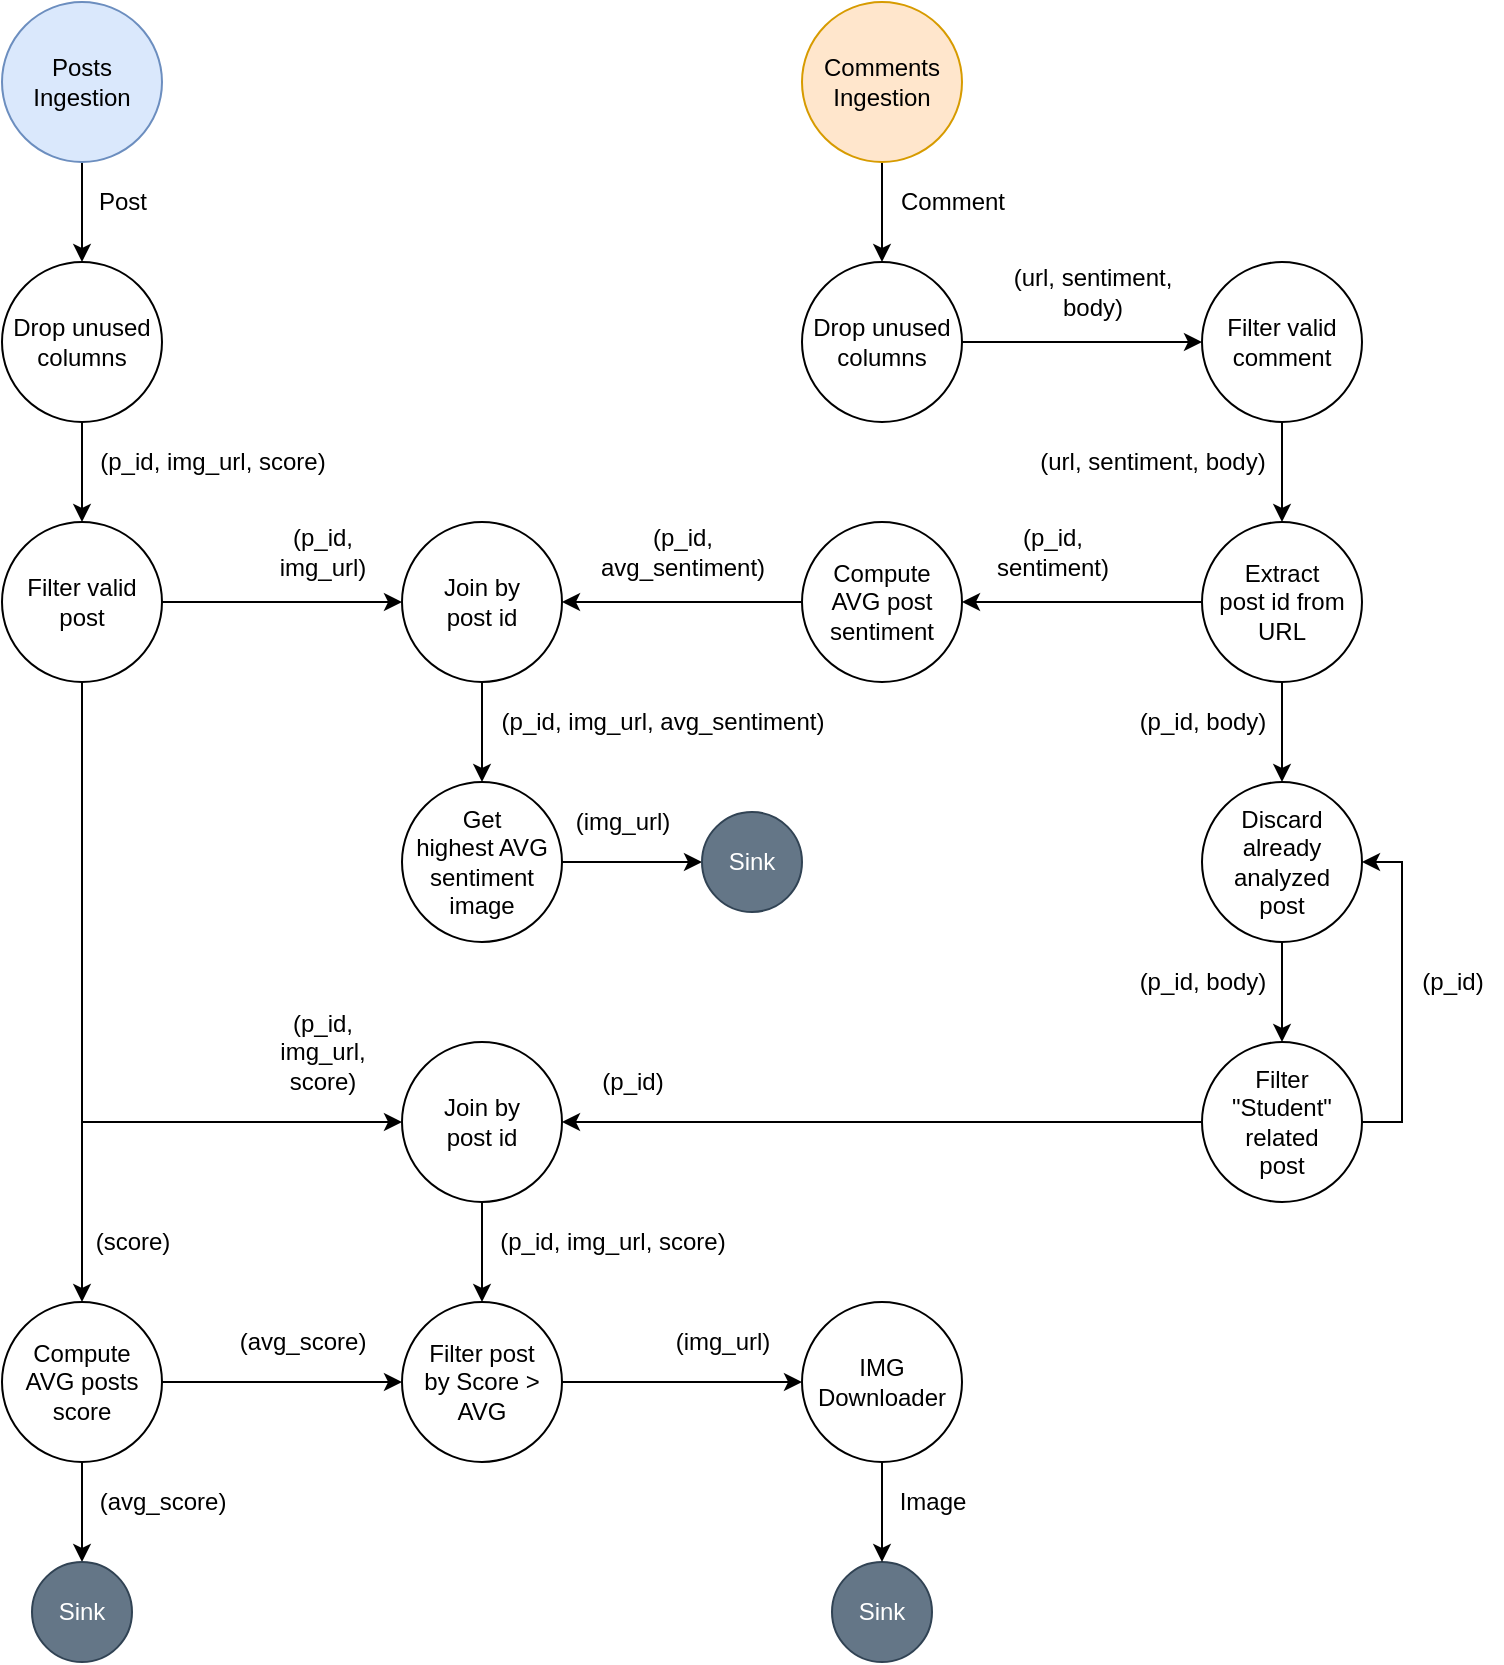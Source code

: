 <mxfile version="18.1.1" type="device"><diagram id="N7NexsKn_qKuc4H8gg74" name="Page-1"><mxGraphModel dx="1135" dy="742" grid="1" gridSize="10" guides="1" tooltips="1" connect="1" arrows="1" fold="1" page="1" pageScale="1" pageWidth="827" pageHeight="1169" math="0" shadow="0"><root><mxCell id="0"/><mxCell id="1" parent="0"/><mxCell id="8LuenXM5auG5nZZwSp7b-4" style="edgeStyle=orthogonalEdgeStyle;rounded=0;orthogonalLoop=1;jettySize=auto;html=1;" parent="1" source="K_Vqy9ZggZsy6Cn6XvWI-1" target="8LuenXM5auG5nZZwSp7b-2" edge="1"><mxGeometry relative="1" as="geometry"/></mxCell><mxCell id="K_Vqy9ZggZsy6Cn6XvWI-1" value="Posts&lt;br&gt;Ingestion" style="ellipse;whiteSpace=wrap;html=1;aspect=fixed;fillColor=#dae8fc;strokeColor=#6c8ebf;" parent="1" vertex="1"><mxGeometry x="40" y="40" width="80" height="80" as="geometry"/></mxCell><mxCell id="K_Vqy9ZggZsy6Cn6XvWI-3" value="Post" style="text;html=1;align=center;verticalAlign=middle;resizable=0;points=[];autosize=1;strokeColor=none;fillColor=none;fontStyle=0" parent="1" vertex="1"><mxGeometry x="80" y="130" width="40" height="20" as="geometry"/></mxCell><mxCell id="8LuenXM5auG5nZZwSp7b-5" style="edgeStyle=orthogonalEdgeStyle;rounded=0;orthogonalLoop=1;jettySize=auto;html=1;" parent="1" source="K_Vqy9ZggZsy6Cn6XvWI-6" target="LEWrsPfIBsaWR34w1g9D-1" edge="1"><mxGeometry relative="1" as="geometry"/></mxCell><mxCell id="K_Vqy9ZggZsy6Cn6XvWI-6" value="Comments Ingestion" style="ellipse;whiteSpace=wrap;html=1;aspect=fixed;fillColor=#ffe6cc;strokeColor=#d79b00;" parent="1" vertex="1"><mxGeometry x="440" y="40" width="80" height="80" as="geometry"/></mxCell><mxCell id="K_Vqy9ZggZsy6Cn6XvWI-20" style="edgeStyle=orthogonalEdgeStyle;rounded=0;orthogonalLoop=1;jettySize=auto;html=1;" parent="1" source="K_Vqy9ZggZsy6Cn6XvWI-7" target="K_Vqy9ZggZsy6Cn6XvWI-19" edge="1"><mxGeometry relative="1" as="geometry"/></mxCell><mxCell id="K_Vqy9ZggZsy6Cn6XvWI-7" value="Filter valid comment" style="ellipse;whiteSpace=wrap;html=1;aspect=fixed;" parent="1" vertex="1"><mxGeometry x="640" y="170" width="80" height="80" as="geometry"/></mxCell><mxCell id="K_Vqy9ZggZsy6Cn6XvWI-8" value="Comment" style="text;html=1;align=center;verticalAlign=middle;resizable=0;points=[];autosize=1;strokeColor=none;fillColor=none;" parent="1" vertex="1"><mxGeometry x="480" y="130" width="70" height="20" as="geometry"/></mxCell><mxCell id="K_Vqy9ZggZsy6Cn6XvWI-16" style="edgeStyle=orthogonalEdgeStyle;rounded=0;orthogonalLoop=1;jettySize=auto;html=1;" parent="1" source="K_Vqy9ZggZsy6Cn6XvWI-9" target="K_Vqy9ZggZsy6Cn6XvWI-15" edge="1"><mxGeometry relative="1" as="geometry"/></mxCell><mxCell id="K_Vqy9ZggZsy6Cn6XvWI-73" style="edgeStyle=orthogonalEdgeStyle;rounded=0;orthogonalLoop=1;jettySize=auto;html=1;fontSize=10;" parent="1" source="K_Vqy9ZggZsy6Cn6XvWI-9" target="K_Vqy9ZggZsy6Cn6XvWI-54" edge="1"><mxGeometry relative="1" as="geometry"/></mxCell><mxCell id="K_Vqy9ZggZsy6Cn6XvWI-9" value="Compute&lt;br&gt;AVG posts score" style="ellipse;whiteSpace=wrap;html=1;aspect=fixed;" parent="1" vertex="1"><mxGeometry x="40" y="690" width="80" height="80" as="geometry"/></mxCell><mxCell id="K_Vqy9ZggZsy6Cn6XvWI-26" style="edgeStyle=orthogonalEdgeStyle;rounded=0;orthogonalLoop=1;jettySize=auto;html=1;" parent="1" source="K_Vqy9ZggZsy6Cn6XvWI-12" target="K_Vqy9ZggZsy6Cn6XvWI-9" edge="1"><mxGeometry relative="1" as="geometry"/></mxCell><mxCell id="K_Vqy9ZggZsy6Cn6XvWI-33" style="edgeStyle=orthogonalEdgeStyle;rounded=0;orthogonalLoop=1;jettySize=auto;html=1;" parent="1" source="K_Vqy9ZggZsy6Cn6XvWI-12" target="K_Vqy9ZggZsy6Cn6XvWI-28" edge="1"><mxGeometry relative="1" as="geometry"/></mxCell><mxCell id="K_Vqy9ZggZsy6Cn6XvWI-67" style="edgeStyle=orthogonalEdgeStyle;rounded=0;orthogonalLoop=1;jettySize=auto;html=1;fontSize=10;" parent="1" source="K_Vqy9ZggZsy6Cn6XvWI-12" target="K_Vqy9ZggZsy6Cn6XvWI-64" edge="1"><mxGeometry relative="1" as="geometry"><Array as="points"><mxPoint x="80" y="600"/></Array></mxGeometry></mxCell><mxCell id="K_Vqy9ZggZsy6Cn6XvWI-12" value="Filter valid post" style="ellipse;whiteSpace=wrap;html=1;aspect=fixed;" parent="1" vertex="1"><mxGeometry x="40" y="300" width="80" height="80" as="geometry"/></mxCell><mxCell id="K_Vqy9ZggZsy6Cn6XvWI-15" value="Sink" style="ellipse;whiteSpace=wrap;html=1;aspect=fixed;fillColor=#647687;fontColor=#ffffff;strokeColor=#314354;" parent="1" vertex="1"><mxGeometry x="55" y="820" width="50" height="50" as="geometry"/></mxCell><mxCell id="K_Vqy9ZggZsy6Cn6XvWI-17" value="(avg_score)" style="text;html=1;align=center;verticalAlign=middle;resizable=0;points=[];autosize=1;strokeColor=none;fillColor=none;" parent="1" vertex="1"><mxGeometry x="150" y="700" width="80" height="20" as="geometry"/></mxCell><mxCell id="K_Vqy9ZggZsy6Cn6XvWI-23" style="edgeStyle=orthogonalEdgeStyle;rounded=0;orthogonalLoop=1;jettySize=auto;html=1;" parent="1" source="K_Vqy9ZggZsy6Cn6XvWI-19" target="K_Vqy9ZggZsy6Cn6XvWI-22" edge="1"><mxGeometry relative="1" as="geometry"/></mxCell><mxCell id="K_Vqy9ZggZsy6Cn6XvWI-50" style="edgeStyle=orthogonalEdgeStyle;rounded=0;orthogonalLoop=1;jettySize=auto;html=1;fontSize=10;" parent="1" source="K_Vqy9ZggZsy6Cn6XvWI-19" target="K_Vqy9ZggZsy6Cn6XvWI-49" edge="1"><mxGeometry relative="1" as="geometry"/></mxCell><mxCell id="K_Vqy9ZggZsy6Cn6XvWI-19" value="Extract&lt;br&gt;post id from URL" style="ellipse;whiteSpace=wrap;html=1;aspect=fixed;" parent="1" vertex="1"><mxGeometry x="640" y="300" width="80" height="80" as="geometry"/></mxCell><mxCell id="K_Vqy9ZggZsy6Cn6XvWI-21" value="(url, sentiment, body)" style="text;html=1;align=center;verticalAlign=middle;resizable=0;points=[];autosize=1;strokeColor=none;fillColor=none;" parent="1" vertex="1"><mxGeometry x="550" y="260" width="130" height="20" as="geometry"/></mxCell><mxCell id="K_Vqy9ZggZsy6Cn6XvWI-30" style="edgeStyle=orthogonalEdgeStyle;rounded=0;orthogonalLoop=1;jettySize=auto;html=1;" parent="1" source="K_Vqy9ZggZsy6Cn6XvWI-22" target="K_Vqy9ZggZsy6Cn6XvWI-28" edge="1"><mxGeometry relative="1" as="geometry"/></mxCell><mxCell id="K_Vqy9ZggZsy6Cn6XvWI-22" value="Compute&lt;br&gt;AVG post sentiment" style="ellipse;whiteSpace=wrap;html=1;aspect=fixed;" parent="1" vertex="1"><mxGeometry x="440" y="300" width="80" height="80" as="geometry"/></mxCell><mxCell id="K_Vqy9ZggZsy6Cn6XvWI-24" value="(p_id,&lt;br&gt;sentiment)" style="text;html=1;align=center;verticalAlign=middle;resizable=0;points=[];autosize=1;strokeColor=none;fillColor=none;" parent="1" vertex="1"><mxGeometry x="530" y="300" width="70" height="30" as="geometry"/></mxCell><mxCell id="K_Vqy9ZggZsy6Cn6XvWI-36" style="edgeStyle=orthogonalEdgeStyle;rounded=0;orthogonalLoop=1;jettySize=auto;html=1;" parent="1" source="K_Vqy9ZggZsy6Cn6XvWI-28" target="K_Vqy9ZggZsy6Cn6XvWI-35" edge="1"><mxGeometry relative="1" as="geometry"/></mxCell><mxCell id="K_Vqy9ZggZsy6Cn6XvWI-28" value="Join by&lt;br&gt;post id" style="ellipse;whiteSpace=wrap;html=1;aspect=fixed;" parent="1" vertex="1"><mxGeometry x="240" y="300" width="80" height="80" as="geometry"/></mxCell><mxCell id="K_Vqy9ZggZsy6Cn6XvWI-31" value="(p_id,&lt;br&gt;avg_sentiment)" style="text;html=1;align=center;verticalAlign=middle;resizable=0;points=[];autosize=1;strokeColor=none;fillColor=none;" parent="1" vertex="1"><mxGeometry x="330" y="300" width="100" height="30" as="geometry"/></mxCell><mxCell id="K_Vqy9ZggZsy6Cn6XvWI-34" value="(p_id,&lt;br&gt;img_url,&lt;br&gt;score)" style="text;html=1;align=center;verticalAlign=middle;resizable=0;points=[];autosize=1;strokeColor=none;fillColor=none;" parent="1" vertex="1"><mxGeometry x="170" y="540" width="60" height="50" as="geometry"/></mxCell><mxCell id="K_Vqy9ZggZsy6Cn6XvWI-48" style="edgeStyle=orthogonalEdgeStyle;rounded=0;orthogonalLoop=1;jettySize=auto;html=1;fontSize=10;" parent="1" source="K_Vqy9ZggZsy6Cn6XvWI-35" target="K_Vqy9ZggZsy6Cn6XvWI-45" edge="1"><mxGeometry relative="1" as="geometry"/></mxCell><mxCell id="K_Vqy9ZggZsy6Cn6XvWI-35" value="Get&lt;br&gt;highest AVG sentiment image" style="ellipse;whiteSpace=wrap;html=1;aspect=fixed;" parent="1" vertex="1"><mxGeometry x="240" y="430" width="80" height="80" as="geometry"/></mxCell><mxCell id="K_Vqy9ZggZsy6Cn6XvWI-37" value="(p_id, img_url, avg_sentiment)" style="text;html=1;align=center;verticalAlign=middle;resizable=0;points=[];autosize=1;strokeColor=none;fillColor=none;" parent="1" vertex="1"><mxGeometry x="280" y="390" width="180" height="20" as="geometry"/></mxCell><mxCell id="K_Vqy9ZggZsy6Cn6XvWI-45" value="Sink" style="ellipse;whiteSpace=wrap;html=1;aspect=fixed;fillColor=#647687;fontColor=#ffffff;strokeColor=#314354;" parent="1" vertex="1"><mxGeometry x="390" y="445" width="50" height="50" as="geometry"/></mxCell><mxCell id="K_Vqy9ZggZsy6Cn6XvWI-47" value="(img_url)" style="text;html=1;align=center;verticalAlign=middle;resizable=0;points=[];autosize=1;strokeColor=none;fillColor=none;" parent="1" vertex="1"><mxGeometry x="320" y="440" width="60" height="20" as="geometry"/></mxCell><mxCell id="K_Vqy9ZggZsy6Cn6XvWI-52" style="edgeStyle=orthogonalEdgeStyle;rounded=0;orthogonalLoop=1;jettySize=auto;html=1;fontSize=10;" parent="1" source="K_Vqy9ZggZsy6Cn6XvWI-49" target="K_Vqy9ZggZsy6Cn6XvWI-51" edge="1"><mxGeometry relative="1" as="geometry"/></mxCell><mxCell id="K_Vqy9ZggZsy6Cn6XvWI-49" value="Discard&lt;br&gt;already analyzed&lt;br&gt;post" style="ellipse;whiteSpace=wrap;html=1;aspect=fixed;" parent="1" vertex="1"><mxGeometry x="640" y="430" width="80" height="80" as="geometry"/></mxCell><mxCell id="K_Vqy9ZggZsy6Cn6XvWI-53" style="edgeStyle=orthogonalEdgeStyle;rounded=0;orthogonalLoop=1;jettySize=auto;html=1;fontSize=10;" parent="1" source="K_Vqy9ZggZsy6Cn6XvWI-51" target="K_Vqy9ZggZsy6Cn6XvWI-49" edge="1"><mxGeometry relative="1" as="geometry"><Array as="points"><mxPoint x="740" y="600"/><mxPoint x="740" y="470"/></Array></mxGeometry></mxCell><mxCell id="K_Vqy9ZggZsy6Cn6XvWI-65" style="edgeStyle=orthogonalEdgeStyle;rounded=0;orthogonalLoop=1;jettySize=auto;html=1;fontSize=10;" parent="1" source="K_Vqy9ZggZsy6Cn6XvWI-51" target="K_Vqy9ZggZsy6Cn6XvWI-64" edge="1"><mxGeometry relative="1" as="geometry"/></mxCell><mxCell id="K_Vqy9ZggZsy6Cn6XvWI-51" value="Filter&lt;br&gt;&quot;Student&quot; related&lt;br&gt;post" style="ellipse;whiteSpace=wrap;html=1;aspect=fixed;" parent="1" vertex="1"><mxGeometry x="640" y="560" width="80" height="80" as="geometry"/></mxCell><mxCell id="RgjZTQ2LsGtkoN9igXjp-2" style="edgeStyle=orthogonalEdgeStyle;rounded=0;orthogonalLoop=1;jettySize=auto;html=1;" edge="1" parent="1" source="K_Vqy9ZggZsy6Cn6XvWI-54" target="RgjZTQ2LsGtkoN9igXjp-1"><mxGeometry relative="1" as="geometry"/></mxCell><mxCell id="K_Vqy9ZggZsy6Cn6XvWI-54" value="Filter post&lt;br&gt;by Score &amp;gt; AVG" style="ellipse;whiteSpace=wrap;html=1;aspect=fixed;" parent="1" vertex="1"><mxGeometry x="240" y="690" width="80" height="80" as="geometry"/></mxCell><mxCell id="K_Vqy9ZggZsy6Cn6XvWI-59" value="(p_id, body)" style="text;html=1;align=center;verticalAlign=middle;resizable=0;points=[];autosize=1;strokeColor=none;fillColor=none;" parent="1" vertex="1"><mxGeometry x="600" y="390" width="80" height="20" as="geometry"/></mxCell><mxCell id="K_Vqy9ZggZsy6Cn6XvWI-60" value="(p_id)" style="text;html=1;align=center;verticalAlign=middle;resizable=0;points=[];autosize=1;strokeColor=none;fillColor=none;" parent="1" vertex="1"><mxGeometry x="740" y="520" width="50" height="20" as="geometry"/></mxCell><mxCell id="K_Vqy9ZggZsy6Cn6XvWI-61" value="(p_id, body)" style="text;html=1;align=center;verticalAlign=middle;resizable=0;points=[];autosize=1;strokeColor=none;fillColor=none;" parent="1" vertex="1"><mxGeometry x="600" y="520" width="80" height="20" as="geometry"/></mxCell><mxCell id="K_Vqy9ZggZsy6Cn6XvWI-62" value="(p_id)" style="text;html=1;align=center;verticalAlign=middle;resizable=0;points=[];autosize=1;strokeColor=none;fillColor=none;" parent="1" vertex="1"><mxGeometry x="330" y="570" width="50" height="20" as="geometry"/></mxCell><mxCell id="K_Vqy9ZggZsy6Cn6XvWI-68" style="edgeStyle=orthogonalEdgeStyle;rounded=0;orthogonalLoop=1;jettySize=auto;html=1;fontSize=10;" parent="1" source="K_Vqy9ZggZsy6Cn6XvWI-64" target="K_Vqy9ZggZsy6Cn6XvWI-54" edge="1"><mxGeometry relative="1" as="geometry"/></mxCell><mxCell id="K_Vqy9ZggZsy6Cn6XvWI-64" value="Join by&lt;br&gt;post id" style="ellipse;whiteSpace=wrap;html=1;aspect=fixed;" parent="1" vertex="1"><mxGeometry x="240" y="560" width="80" height="80" as="geometry"/></mxCell><mxCell id="K_Vqy9ZggZsy6Cn6XvWI-71" value="(p_id,&lt;br&gt;img_url)" style="text;html=1;align=center;verticalAlign=middle;resizable=0;points=[];autosize=1;strokeColor=none;fillColor=none;" parent="1" vertex="1"><mxGeometry x="170" y="300" width="60" height="30" as="geometry"/></mxCell><mxCell id="K_Vqy9ZggZsy6Cn6XvWI-72" value="(p_id, img_url, score)" style="text;html=1;align=center;verticalAlign=middle;resizable=0;points=[];autosize=1;strokeColor=none;fillColor=none;" parent="1" vertex="1"><mxGeometry x="280" y="650" width="130" height="20" as="geometry"/></mxCell><mxCell id="K_Vqy9ZggZsy6Cn6XvWI-74" value="(avg_score)" style="text;html=1;align=center;verticalAlign=middle;resizable=0;points=[];autosize=1;strokeColor=none;fillColor=none;" parent="1" vertex="1"><mxGeometry x="80" y="780" width="80" height="20" as="geometry"/></mxCell><mxCell id="K_Vqy9ZggZsy6Cn6XvWI-75" value="Sink" style="ellipse;whiteSpace=wrap;html=1;aspect=fixed;fillColor=#647687;fontColor=#ffffff;strokeColor=#314354;" parent="1" vertex="1"><mxGeometry x="455" y="820" width="50" height="50" as="geometry"/></mxCell><mxCell id="K_Vqy9ZggZsy6Cn6XvWI-77" value="(img_url)" style="text;html=1;align=center;verticalAlign=middle;resizable=0;points=[];autosize=1;strokeColor=none;fillColor=none;" parent="1" vertex="1"><mxGeometry x="370" y="700" width="60" height="20" as="geometry"/></mxCell><mxCell id="K_Vqy9ZggZsy6Cn6XvWI-78" value="(score)" style="text;html=1;align=center;verticalAlign=middle;resizable=0;points=[];autosize=1;strokeColor=none;fillColor=none;" parent="1" vertex="1"><mxGeometry x="80" y="650" width="50" height="20" as="geometry"/></mxCell><mxCell id="8LuenXM5auG5nZZwSp7b-1" style="edgeStyle=orthogonalEdgeStyle;rounded=0;orthogonalLoop=1;jettySize=auto;html=1;" parent="1" source="LEWrsPfIBsaWR34w1g9D-1" target="K_Vqy9ZggZsy6Cn6XvWI-7" edge="1"><mxGeometry relative="1" as="geometry"/></mxCell><mxCell id="LEWrsPfIBsaWR34w1g9D-1" value="Drop unused&lt;br&gt;columns" style="ellipse;whiteSpace=wrap;html=1;aspect=fixed;" parent="1" vertex="1"><mxGeometry x="440" y="170" width="80" height="80" as="geometry"/></mxCell><mxCell id="8LuenXM5auG5nZZwSp7b-3" style="edgeStyle=orthogonalEdgeStyle;rounded=0;orthogonalLoop=1;jettySize=auto;html=1;" parent="1" source="8LuenXM5auG5nZZwSp7b-2" target="K_Vqy9ZggZsy6Cn6XvWI-12" edge="1"><mxGeometry relative="1" as="geometry"/></mxCell><mxCell id="8LuenXM5auG5nZZwSp7b-2" value="Drop unused&lt;br&gt;columns" style="ellipse;whiteSpace=wrap;html=1;aspect=fixed;" parent="1" vertex="1"><mxGeometry x="40" y="170" width="80" height="80" as="geometry"/></mxCell><mxCell id="8LuenXM5auG5nZZwSp7b-6" value="(p_id, img_url, score)" style="text;html=1;align=center;verticalAlign=middle;resizable=0;points=[];autosize=1;strokeColor=none;fillColor=none;" parent="1" vertex="1"><mxGeometry x="80" y="260" width="130" height="20" as="geometry"/></mxCell><mxCell id="8LuenXM5auG5nZZwSp7b-7" value="(url, sentiment,&lt;br&gt;body)" style="text;html=1;align=center;verticalAlign=middle;resizable=0;points=[];autosize=1;strokeColor=none;fillColor=none;" parent="1" vertex="1"><mxGeometry x="540" y="170" width="90" height="30" as="geometry"/></mxCell><mxCell id="RgjZTQ2LsGtkoN9igXjp-3" style="edgeStyle=orthogonalEdgeStyle;rounded=0;orthogonalLoop=1;jettySize=auto;html=1;" edge="1" parent="1" source="RgjZTQ2LsGtkoN9igXjp-1" target="K_Vqy9ZggZsy6Cn6XvWI-75"><mxGeometry relative="1" as="geometry"/></mxCell><mxCell id="RgjZTQ2LsGtkoN9igXjp-1" value="IMG&lt;br&gt;Downloader" style="ellipse;whiteSpace=wrap;html=1;aspect=fixed;" vertex="1" parent="1"><mxGeometry x="440" y="690" width="80" height="80" as="geometry"/></mxCell><mxCell id="RgjZTQ2LsGtkoN9igXjp-4" value="Image" style="text;html=1;align=center;verticalAlign=middle;resizable=0;points=[];autosize=1;strokeColor=none;fillColor=none;" vertex="1" parent="1"><mxGeometry x="480" y="780" width="50" height="20" as="geometry"/></mxCell></root></mxGraphModel></diagram></mxfile>